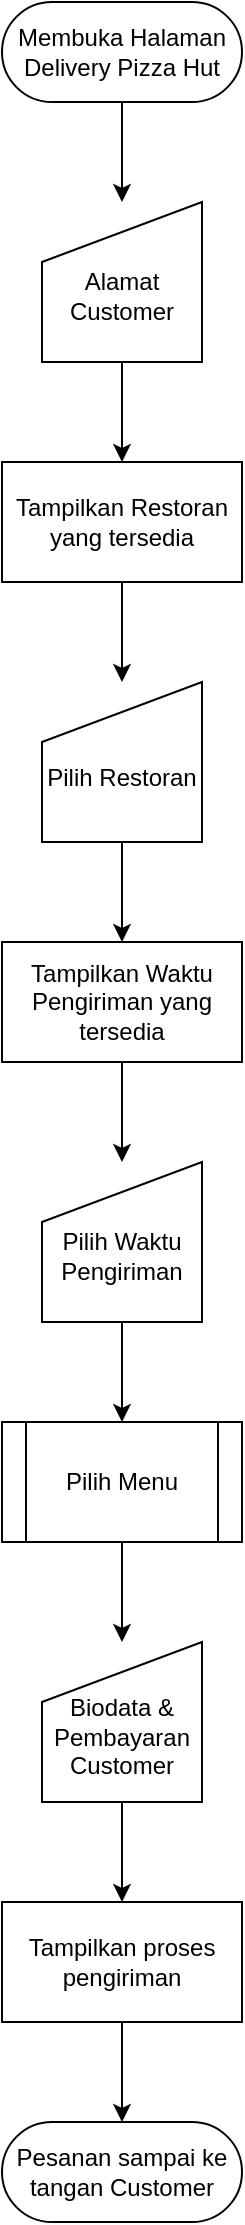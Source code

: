 <mxfile version="20.4.0" type="github">
  <diagram name="Page-1" id="74e2e168-ea6b-b213-b513-2b3c1d86103e">
    <mxGraphModel dx="496" dy="225" grid="1" gridSize="10" guides="1" tooltips="1" connect="1" arrows="1" fold="1" page="1" pageScale="1" pageWidth="1100" pageHeight="850" background="none" math="0" shadow="0">
      <root>
        <mxCell id="0" />
        <mxCell id="1" parent="0" />
        <mxCell id="BpjNzSgCJpRnn1hrQmHa-12" style="edgeStyle=orthogonalEdgeStyle;rounded=0;orthogonalLoop=1;jettySize=auto;html=1;exitX=0.5;exitY=1;exitDx=0;exitDy=0;entryX=0.5;entryY=0;entryDx=0;entryDy=0;" edge="1" parent="1" source="BpjNzSgCJpRnn1hrQmHa-4" target="BpjNzSgCJpRnn1hrQmHa-11">
          <mxGeometry relative="1" as="geometry" />
        </mxCell>
        <mxCell id="BpjNzSgCJpRnn1hrQmHa-4" value="&lt;br&gt;Alamat Customer" style="shape=manualInput;whiteSpace=wrap;html=1;" vertex="1" parent="1">
          <mxGeometry x="510" y="140" width="80" height="80" as="geometry" />
        </mxCell>
        <mxCell id="BpjNzSgCJpRnn1hrQmHa-17" style="edgeStyle=orthogonalEdgeStyle;rounded=0;orthogonalLoop=1;jettySize=auto;html=1;exitX=0.5;exitY=1;exitDx=0;exitDy=0;" edge="1" parent="1" source="BpjNzSgCJpRnn1hrQmHa-10" target="BpjNzSgCJpRnn1hrQmHa-4">
          <mxGeometry relative="1" as="geometry" />
        </mxCell>
        <mxCell id="BpjNzSgCJpRnn1hrQmHa-10" value="Membuka Halaman Delivery Pizza Hut" style="rounded=1;whiteSpace=wrap;html=1;arcSize=50;" vertex="1" parent="1">
          <mxGeometry x="490" y="40" width="120" height="50" as="geometry" />
        </mxCell>
        <mxCell id="BpjNzSgCJpRnn1hrQmHa-16" style="edgeStyle=orthogonalEdgeStyle;rounded=0;orthogonalLoop=1;jettySize=auto;html=1;exitX=0.5;exitY=1;exitDx=0;exitDy=0;" edge="1" parent="1" source="BpjNzSgCJpRnn1hrQmHa-11" target="BpjNzSgCJpRnn1hrQmHa-15">
          <mxGeometry relative="1" as="geometry" />
        </mxCell>
        <mxCell id="BpjNzSgCJpRnn1hrQmHa-11" value="Tampilkan Restoran yang tersedia" style="rounded=0;whiteSpace=wrap;html=1;" vertex="1" parent="1">
          <mxGeometry x="490" y="270" width="120" height="60" as="geometry" />
        </mxCell>
        <mxCell id="BpjNzSgCJpRnn1hrQmHa-19" style="edgeStyle=orthogonalEdgeStyle;rounded=0;orthogonalLoop=1;jettySize=auto;html=1;exitX=0.5;exitY=1;exitDx=0;exitDy=0;entryX=0.5;entryY=0;entryDx=0;entryDy=0;" edge="1" parent="1" source="BpjNzSgCJpRnn1hrQmHa-15" target="BpjNzSgCJpRnn1hrQmHa-18">
          <mxGeometry relative="1" as="geometry" />
        </mxCell>
        <mxCell id="BpjNzSgCJpRnn1hrQmHa-15" value="&lt;br&gt;Pilih Restoran" style="shape=manualInput;whiteSpace=wrap;html=1;" vertex="1" parent="1">
          <mxGeometry x="510" y="380" width="80" height="80" as="geometry" />
        </mxCell>
        <mxCell id="BpjNzSgCJpRnn1hrQmHa-21" style="edgeStyle=orthogonalEdgeStyle;rounded=0;orthogonalLoop=1;jettySize=auto;html=1;exitX=0.5;exitY=1;exitDx=0;exitDy=0;" edge="1" parent="1" source="BpjNzSgCJpRnn1hrQmHa-18" target="BpjNzSgCJpRnn1hrQmHa-20">
          <mxGeometry relative="1" as="geometry" />
        </mxCell>
        <mxCell id="BpjNzSgCJpRnn1hrQmHa-18" value="Tampilkan Waktu Pengiriman yang tersedia" style="rounded=0;whiteSpace=wrap;html=1;" vertex="1" parent="1">
          <mxGeometry x="490" y="510" width="120" height="60" as="geometry" />
        </mxCell>
        <mxCell id="BpjNzSgCJpRnn1hrQmHa-23" style="edgeStyle=orthogonalEdgeStyle;rounded=0;orthogonalLoop=1;jettySize=auto;html=1;exitX=0.5;exitY=1;exitDx=0;exitDy=0;" edge="1" parent="1" source="BpjNzSgCJpRnn1hrQmHa-20" target="BpjNzSgCJpRnn1hrQmHa-22">
          <mxGeometry relative="1" as="geometry" />
        </mxCell>
        <mxCell id="BpjNzSgCJpRnn1hrQmHa-20" value="&lt;br&gt;Pilih Waktu Pengiriman" style="shape=manualInput;whiteSpace=wrap;html=1;" vertex="1" parent="1">
          <mxGeometry x="510" y="620" width="80" height="80" as="geometry" />
        </mxCell>
        <mxCell id="BpjNzSgCJpRnn1hrQmHa-25" style="edgeStyle=orthogonalEdgeStyle;rounded=0;orthogonalLoop=1;jettySize=auto;html=1;exitX=0.5;exitY=1;exitDx=0;exitDy=0;entryX=0.5;entryY=0;entryDx=0;entryDy=0;" edge="1" parent="1" source="BpjNzSgCJpRnn1hrQmHa-22" target="BpjNzSgCJpRnn1hrQmHa-24">
          <mxGeometry relative="1" as="geometry" />
        </mxCell>
        <mxCell id="BpjNzSgCJpRnn1hrQmHa-22" value="Pilih Menu" style="shape=process;whiteSpace=wrap;html=1;backgroundOutline=1;" vertex="1" parent="1">
          <mxGeometry x="490" y="750" width="120" height="60" as="geometry" />
        </mxCell>
        <mxCell id="BpjNzSgCJpRnn1hrQmHa-28" style="edgeStyle=orthogonalEdgeStyle;rounded=0;orthogonalLoop=1;jettySize=auto;html=1;entryX=0.5;entryY=0;entryDx=0;entryDy=0;" edge="1" parent="1" source="BpjNzSgCJpRnn1hrQmHa-24" target="BpjNzSgCJpRnn1hrQmHa-27">
          <mxGeometry relative="1" as="geometry" />
        </mxCell>
        <mxCell id="BpjNzSgCJpRnn1hrQmHa-24" value="&lt;br&gt;Biodata &amp;amp; Pembayaran&lt;br&gt;Customer" style="shape=manualInput;whiteSpace=wrap;html=1;" vertex="1" parent="1">
          <mxGeometry x="510" y="860" width="80" height="80" as="geometry" />
        </mxCell>
        <mxCell id="BpjNzSgCJpRnn1hrQmHa-30" style="edgeStyle=orthogonalEdgeStyle;rounded=0;orthogonalLoop=1;jettySize=auto;html=1;exitX=0.5;exitY=1;exitDx=0;exitDy=0;entryX=0.5;entryY=0;entryDx=0;entryDy=0;" edge="1" parent="1" source="BpjNzSgCJpRnn1hrQmHa-27" target="BpjNzSgCJpRnn1hrQmHa-29">
          <mxGeometry relative="1" as="geometry" />
        </mxCell>
        <mxCell id="BpjNzSgCJpRnn1hrQmHa-27" value="Tampilkan proses pengiriman" style="rounded=0;whiteSpace=wrap;html=1;" vertex="1" parent="1">
          <mxGeometry x="490" y="990" width="120" height="60" as="geometry" />
        </mxCell>
        <mxCell id="BpjNzSgCJpRnn1hrQmHa-29" value="Pesanan sampai ke tangan Customer" style="rounded=1;whiteSpace=wrap;html=1;arcSize=50;" vertex="1" parent="1">
          <mxGeometry x="490" y="1100" width="120" height="50" as="geometry" />
        </mxCell>
      </root>
    </mxGraphModel>
  </diagram>
</mxfile>

